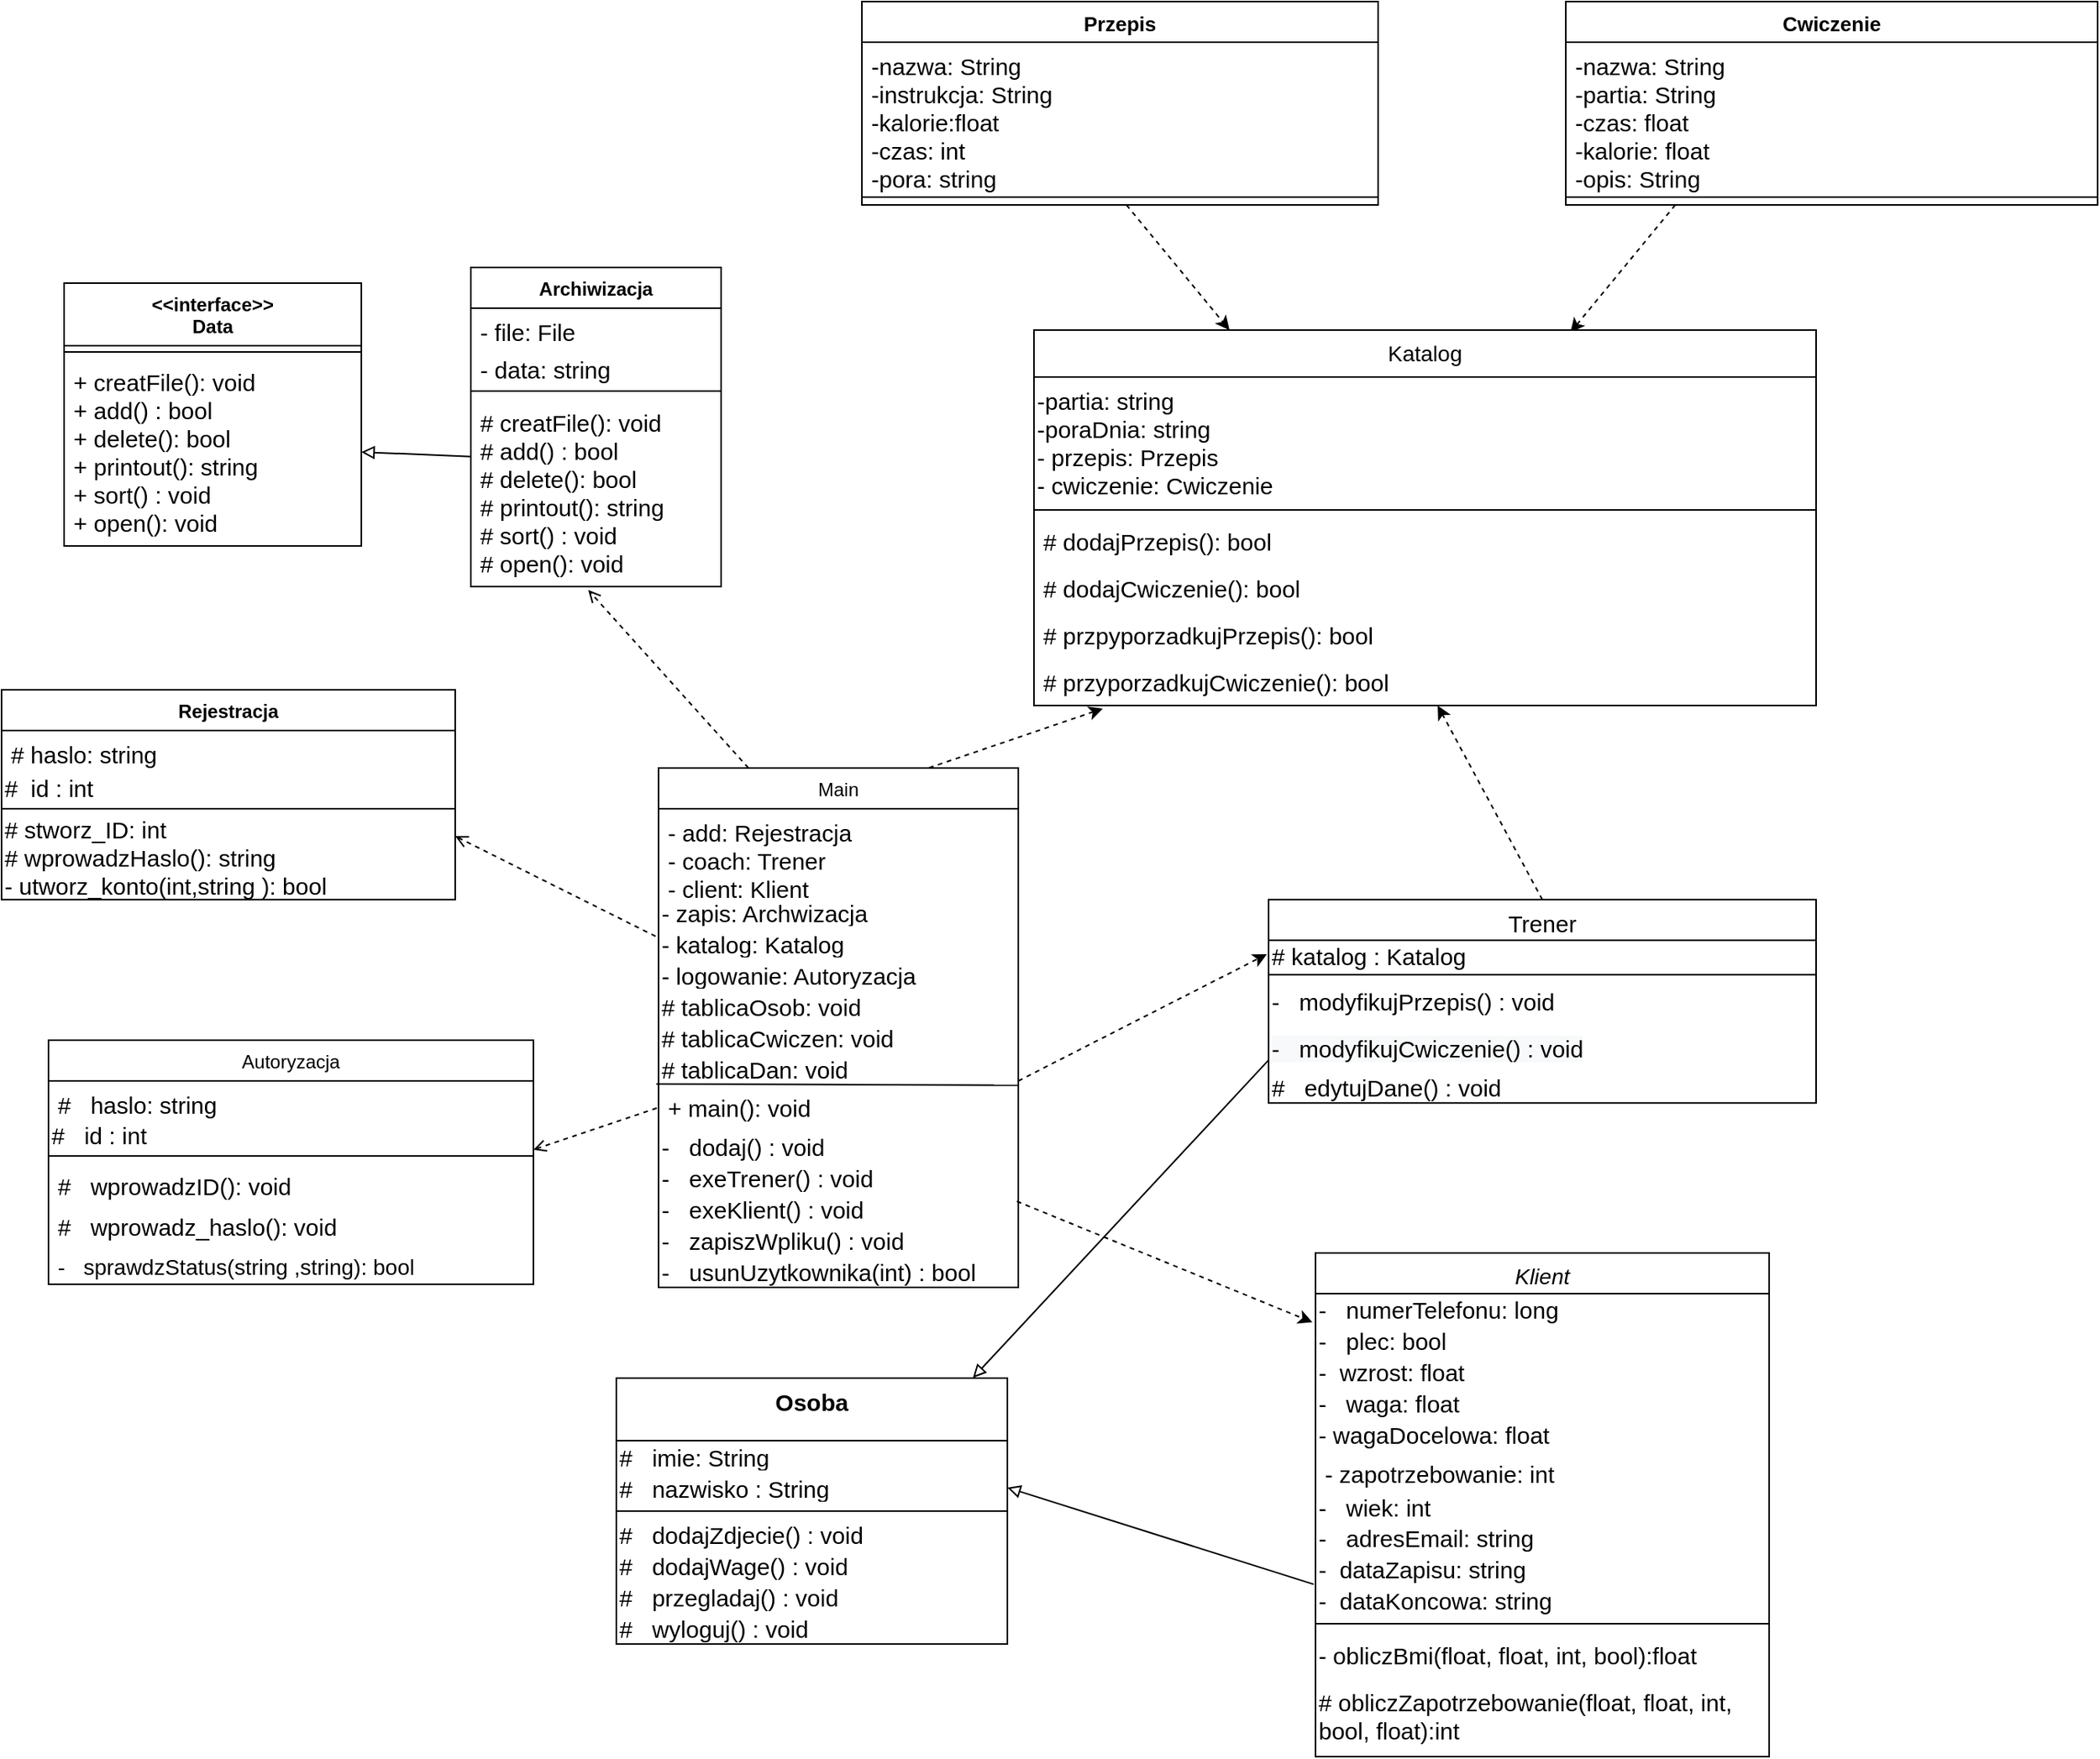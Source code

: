 <mxfile version="14.7.3" type="github">
  <diagram id="C5RBs43oDa-KdzZeNtuy" name="Page-1">
    <mxGraphModel dx="1422" dy="846" grid="1" gridSize="10" guides="1" tooltips="1" connect="1" arrows="1" fold="1" page="1" pageScale="1" pageWidth="827" pageHeight="1169" background="#FFFFFF" math="0" shadow="0">
      <root>
        <mxCell id="WIyWlLk6GJQsqaUBKTNV-0" />
        <mxCell id="WIyWlLk6GJQsqaUBKTNV-1" parent="WIyWlLk6GJQsqaUBKTNV-0" />
        <mxCell id="QKfsy8HlTmfOnDMp4Jn6-7" style="edgeStyle=none;rounded=0;orthogonalLoop=1;jettySize=auto;html=1;entryX=0.912;entryY=-0.001;entryDx=0;entryDy=0;entryPerimeter=0;endArrow=block;endFill=0;fontSize=6;exitX=0;exitY=0.75;exitDx=0;exitDy=0;" parent="WIyWlLk6GJQsqaUBKTNV-1" source="MyHJScccBq_8HQ1asQdU-15" target="_bzE7vpwXcS7o10D2JMp-0" edge="1">
          <mxGeometry relative="1" as="geometry">
            <mxPoint x="810" y="720" as="sourcePoint" />
          </mxGeometry>
        </mxCell>
        <mxCell id="MyHJScccBq_8HQ1asQdU-11" style="edgeStyle=none;rounded=0;orthogonalLoop=1;jettySize=auto;html=1;exitX=0.5;exitY=0;exitDx=0;exitDy=0;dashed=1;" edge="1" parent="WIyWlLk6GJQsqaUBKTNV-1" source="zkfFHV4jXpPFQw0GAbJ--6" target="MyHJScccBq_8HQ1asQdU-5">
          <mxGeometry relative="1" as="geometry" />
        </mxCell>
        <mxCell id="zkfFHV4jXpPFQw0GAbJ--6" value="Trener" style="swimlane;fontStyle=0;align=center;verticalAlign=top;childLayout=stackLayout;horizontal=1;startSize=26;horizontalStack=0;resizeParent=1;resizeLast=0;collapsible=1;marginBottom=0;rounded=0;shadow=0;strokeWidth=1;fontSize=15;" parent="WIyWlLk6GJQsqaUBKTNV-1" vertex="1">
          <mxGeometry x="830" y="614.17" width="350" height="130" as="geometry">
            <mxRectangle x="130" y="380" width="160" height="26" as="alternateBounds" />
          </mxGeometry>
        </mxCell>
        <mxCell id="1wjIpLgKYZf0kbllM20t-43" value="# katalog : Katalog" style="text;html=1;align=left;verticalAlign=middle;resizable=0;points=[];autosize=1;strokeColor=none;fontSize=15;" parent="zkfFHV4jXpPFQw0GAbJ--6" vertex="1">
          <mxGeometry y="26" width="350" height="20" as="geometry" />
        </mxCell>
        <mxCell id="zkfFHV4jXpPFQw0GAbJ--9" value="" style="line;html=1;strokeWidth=1;align=left;verticalAlign=middle;spacingTop=-1;spacingLeft=3;spacingRight=3;rotatable=0;labelPosition=right;points=[];portConstraint=eastwest;" parent="zkfFHV4jXpPFQw0GAbJ--6" vertex="1">
          <mxGeometry y="46" width="350" height="4" as="geometry" />
        </mxCell>
        <mxCell id="_bzE7vpwXcS7o10D2JMp-10" value="-&amp;nbsp; &amp;nbsp;modyfikujPrzepis() : void" style="text;whiteSpace=wrap;html=1;fontSize=15;" parent="zkfFHV4jXpPFQw0GAbJ--6" vertex="1">
          <mxGeometry y="50" width="350" height="30" as="geometry" />
        </mxCell>
        <mxCell id="MyHJScccBq_8HQ1asQdU-15" value="&lt;span style=&quot;color: rgb(0, 0, 0); font-family: helvetica; font-size: 15px; font-style: normal; font-weight: 400; letter-spacing: normal; text-align: left; text-indent: 0px; text-transform: none; word-spacing: 0px; background-color: rgb(248, 249, 250); display: inline; float: none;&quot;&gt;-&amp;nbsp; &amp;nbsp;modyfikujCwiczenie() : void&lt;/span&gt;" style="text;whiteSpace=wrap;html=1;" vertex="1" parent="zkfFHV4jXpPFQw0GAbJ--6">
          <mxGeometry y="80" width="350" height="30" as="geometry" />
        </mxCell>
        <mxCell id="MyHJScccBq_8HQ1asQdU-14" value="#&amp;nbsp; &amp;nbsp;edytujDane() : void" style="text;html=1;align=left;verticalAlign=middle;resizable=0;points=[];autosize=1;strokeColor=none;fontSize=15;" vertex="1" parent="zkfFHV4jXpPFQw0GAbJ--6">
          <mxGeometry y="110" width="350" height="20" as="geometry" />
        </mxCell>
        <mxCell id="SNpOizeZOmnWIitYvg4f-1" style="edgeStyle=none;rounded=0;orthogonalLoop=1;jettySize=auto;html=1;dashed=1;entryX=0.686;entryY=0.006;entryDx=0;entryDy=0;entryPerimeter=0;startArrow=none;startFill=0;endArrow=classic;endFill=1;" parent="WIyWlLk6GJQsqaUBKTNV-1" target="cgzWAueaa51aZo-VVd-2-4" edge="1">
          <mxGeometry relative="1" as="geometry">
            <mxPoint x="1150" y="260" as="targetPoint" />
            <mxPoint x="1090" y="170" as="sourcePoint" />
          </mxGeometry>
        </mxCell>
        <mxCell id="_w3wDcxO5o66XxnaNrus-3" value="Cwiczenie" style="swimlane;fontStyle=1;align=center;verticalAlign=top;childLayout=stackLayout;horizontal=1;startSize=26;horizontalStack=0;resizeParent=1;resizeParentMax=0;resizeLast=0;collapsible=1;marginBottom=0;fontSize=13;" parent="WIyWlLk6GJQsqaUBKTNV-1" vertex="1">
          <mxGeometry x="1020" y="40" width="340" height="130" as="geometry" />
        </mxCell>
        <mxCell id="_w3wDcxO5o66XxnaNrus-4" value="-nazwa: String&#xa;-partia: String&#xa;-czas: float&#xa;-kalorie: float&#xa;-opis: String" style="text;strokeColor=none;fillColor=none;align=left;verticalAlign=top;spacingLeft=4;spacingRight=4;overflow=hidden;rotatable=0;points=[[0,0.5],[1,0.5]];portConstraint=eastwest;fontSize=15;" parent="_w3wDcxO5o66XxnaNrus-3" vertex="1">
          <mxGeometry y="26" width="340" height="94" as="geometry" />
        </mxCell>
        <mxCell id="_w3wDcxO5o66XxnaNrus-5" value="" style="line;strokeWidth=1;fillColor=none;align=left;verticalAlign=middle;spacingTop=-1;spacingLeft=3;spacingRight=3;rotatable=0;labelPosition=right;points=[];portConstraint=eastwest;" parent="_w3wDcxO5o66XxnaNrus-3" vertex="1">
          <mxGeometry y="120" width="340" height="10" as="geometry" />
        </mxCell>
        <mxCell id="SNpOizeZOmnWIitYvg4f-0" style="rounded=0;orthogonalLoop=1;jettySize=auto;html=1;dashed=1;entryX=0.25;entryY=0;entryDx=0;entryDy=0;startArrow=none;startFill=0;endArrow=classic;endFill=1;" parent="WIyWlLk6GJQsqaUBKTNV-1" source="_w3wDcxO5o66XxnaNrus-12" target="cgzWAueaa51aZo-VVd-2-4" edge="1">
          <mxGeometry relative="1" as="geometry">
            <mxPoint x="1040" y="260" as="targetPoint" />
            <mxPoint x="781.86" y="194" as="sourcePoint" />
          </mxGeometry>
        </mxCell>
        <mxCell id="_w3wDcxO5o66XxnaNrus-10" value="Przepis" style="swimlane;fontStyle=1;align=center;verticalAlign=top;childLayout=stackLayout;horizontal=1;startSize=26;horizontalStack=0;resizeParent=1;resizeParentMax=0;resizeLast=0;collapsible=1;marginBottom=0;fontSize=13;" parent="WIyWlLk6GJQsqaUBKTNV-1" vertex="1">
          <mxGeometry x="570" y="40" width="330" height="130" as="geometry" />
        </mxCell>
        <mxCell id="_w3wDcxO5o66XxnaNrus-11" value="-nazwa: String&#xa;-instrukcja: String&#xa;-kalorie:float&#xa;-czas: int&#xa;-pora: string" style="text;align=left;verticalAlign=top;spacingLeft=4;spacingRight=4;overflow=hidden;rotatable=0;points=[[0,0.5],[1,0.5]];portConstraint=eastwest;fontSize=15;" parent="_w3wDcxO5o66XxnaNrus-10" vertex="1">
          <mxGeometry y="26" width="330" height="94" as="geometry" />
        </mxCell>
        <mxCell id="_w3wDcxO5o66XxnaNrus-12" value="" style="line;strokeWidth=1;fillColor=none;align=left;verticalAlign=middle;spacingTop=-1;spacingLeft=3;spacingRight=3;rotatable=0;labelPosition=right;points=[];portConstraint=eastwest;" parent="_w3wDcxO5o66XxnaNrus-10" vertex="1">
          <mxGeometry y="120" width="330" height="10" as="geometry" />
        </mxCell>
        <mxCell id="QKfsy8HlTmfOnDMp4Jn6-6" style="edgeStyle=none;rounded=0;orthogonalLoop=1;jettySize=auto;html=1;exitX=-0.004;exitY=0.991;exitDx=0;exitDy=0;entryX=1;entryY=0.5;entryDx=0;entryDy=0;endArrow=block;endFill=0;exitPerimeter=0;" parent="WIyWlLk6GJQsqaUBKTNV-1" source="1wjIpLgKYZf0kbllM20t-21" target="gLJ9DEFuk4f7HOxg7gJl-2" edge="1">
          <mxGeometry relative="1" as="geometry" />
        </mxCell>
        <mxCell id="gLJ9DEFuk4f7HOxg7gJl-0" value="Klient" style="swimlane;fontStyle=2;align=center;verticalAlign=top;childLayout=stackLayout;horizontal=1;startSize=26;horizontalStack=0;resizeParent=1;resizeLast=0;collapsible=1;marginBottom=0;rounded=0;shadow=0;strokeWidth=1;fontSize=14;" parent="WIyWlLk6GJQsqaUBKTNV-1" vertex="1">
          <mxGeometry x="860" y="840" width="290" height="322" as="geometry">
            <mxRectangle x="230" y="140" width="160" height="26" as="alternateBounds" />
          </mxGeometry>
        </mxCell>
        <mxCell id="1wjIpLgKYZf0kbllM20t-19" value="-&amp;nbsp;&amp;nbsp; numerTelefonu: long" style="text;html=1;align=left;verticalAlign=middle;resizable=0;points=[];autosize=1;strokeColor=none;fontSize=15;" parent="gLJ9DEFuk4f7HOxg7gJl-0" vertex="1">
          <mxGeometry y="26" width="290" height="20" as="geometry" />
        </mxCell>
        <mxCell id="1wjIpLgKYZf0kbllM20t-24" value="-&amp;nbsp;&amp;nbsp; plec: bool" style="text;html=1;align=left;verticalAlign=middle;resizable=0;points=[];autosize=1;strokeColor=none;fontSize=15;" parent="gLJ9DEFuk4f7HOxg7gJl-0" vertex="1">
          <mxGeometry y="46" width="290" height="20" as="geometry" />
        </mxCell>
        <mxCell id="1wjIpLgKYZf0kbllM20t-18" value="-&amp;nbsp; wzrost: float" style="text;html=1;align=left;verticalAlign=middle;resizable=0;points=[];autosize=1;strokeColor=none;fontSize=15;" parent="gLJ9DEFuk4f7HOxg7gJl-0" vertex="1">
          <mxGeometry y="66" width="290" height="20" as="geometry" />
        </mxCell>
        <mxCell id="1wjIpLgKYZf0kbllM20t-17" value="-&amp;nbsp;&amp;nbsp; waga: float" style="text;html=1;align=left;verticalAlign=middle;resizable=0;points=[];autosize=1;strokeColor=none;fontSize=15;" parent="gLJ9DEFuk4f7HOxg7gJl-0" vertex="1">
          <mxGeometry y="86" width="290" height="20" as="geometry" />
        </mxCell>
        <mxCell id="1wjIpLgKYZf0kbllM20t-23" value="- wagaDocelowa: float" style="text;html=1;align=left;verticalAlign=middle;resizable=0;points=[];autosize=1;strokeColor=none;fontSize=15;" parent="gLJ9DEFuk4f7HOxg7gJl-0" vertex="1">
          <mxGeometry y="106" width="290" height="20" as="geometry" />
        </mxCell>
        <mxCell id="1wjIpLgKYZf0kbllM20t-25" value="- zapotrzebowanie: int" style="text;align=left;verticalAlign=top;spacingLeft=4;spacingRight=4;overflow=hidden;rotatable=0;points=[[0,0.5],[1,0.5]];portConstraint=eastwest;fontSize=15;" parent="gLJ9DEFuk4f7HOxg7gJl-0" vertex="1">
          <mxGeometry y="126" width="290" height="26" as="geometry" />
        </mxCell>
        <mxCell id="1wjIpLgKYZf0kbllM20t-16" value="-   wiek: int" style="text;align=left;verticalAlign=middle;spacingLeft=0;spacingRight=0;overflow=hidden;rotatable=0;points=[[0,0.5],[1,0.5]];portConstraint=eastwest;rounded=0;shadow=0;html=0;fontSize=15;" parent="gLJ9DEFuk4f7HOxg7gJl-0" vertex="1">
          <mxGeometry y="152" width="290" height="20" as="geometry" />
        </mxCell>
        <mxCell id="1wjIpLgKYZf0kbllM20t-20" value="-&amp;nbsp;&amp;nbsp; adresEmail: string" style="text;html=1;align=left;verticalAlign=middle;resizable=0;points=[];autosize=1;strokeColor=none;fontSize=15;" parent="gLJ9DEFuk4f7HOxg7gJl-0" vertex="1">
          <mxGeometry y="172" width="290" height="20" as="geometry" />
        </mxCell>
        <mxCell id="1wjIpLgKYZf0kbllM20t-21" value="-&amp;nbsp; dataZapisu: string" style="text;html=1;align=left;verticalAlign=middle;resizable=0;points=[];autosize=1;strokeColor=none;fontSize=15;" parent="gLJ9DEFuk4f7HOxg7gJl-0" vertex="1">
          <mxGeometry y="192" width="290" height="20" as="geometry" />
        </mxCell>
        <mxCell id="1wjIpLgKYZf0kbllM20t-22" value="-&amp;nbsp; dataKoncowa: string" style="text;html=1;align=left;verticalAlign=middle;resizable=0;points=[];autosize=1;strokeColor=none;fontSize=15;" parent="gLJ9DEFuk4f7HOxg7gJl-0" vertex="1">
          <mxGeometry y="212" width="290" height="20" as="geometry" />
        </mxCell>
        <mxCell id="gLJ9DEFuk4f7HOxg7gJl-8" value="" style="line;html=1;strokeWidth=1;align=left;verticalAlign=middle;spacingTop=-1;spacingLeft=3;spacingRight=3;rotatable=0;labelPosition=right;points=[];portConstraint=eastwest;" parent="gLJ9DEFuk4f7HOxg7gJl-0" vertex="1">
          <mxGeometry y="232" width="290" height="10" as="geometry" />
        </mxCell>
        <mxCell id="cgzWAueaa51aZo-VVd-2-0" value="&lt;font style=&quot;font-size: 15px&quot;&gt;- obliczBmi(float, float, int, bool):float&lt;/font&gt;" style="text;whiteSpace=wrap;html=1;fontSize=14;" parent="gLJ9DEFuk4f7HOxg7gJl-0" vertex="1">
          <mxGeometry y="242" width="290" height="30" as="geometry" />
        </mxCell>
        <mxCell id="cgzWAueaa51aZo-VVd-2-16" value="# obliczZapotrzebowanie(float, float, int, bool, float):int" style="text;whiteSpace=wrap;html=1;fontSize=15;" parent="gLJ9DEFuk4f7HOxg7gJl-0" vertex="1">
          <mxGeometry y="272" width="290" height="40" as="geometry" />
        </mxCell>
        <mxCell id="QKfsy8HlTmfOnDMp4Jn6-28" style="edgeStyle=none;rounded=0;orthogonalLoop=1;jettySize=auto;html=1;exitX=1;exitY=0.5;exitDx=0;exitDy=0;dashed=1;fontSize=15;startArrow=open;startFill=0;endArrow=none;endFill=0;strokeWidth=1;entryX=0;entryY=0.5;entryDx=0;entryDy=0;" parent="WIyWlLk6GJQsqaUBKTNV-1" edge="1" target="J6dVix8OJKgPxIhEk7ro-9">
          <mxGeometry relative="1" as="geometry">
            <mxPoint x="467" y="710" as="targetPoint" />
            <mxPoint x="360" y="774" as="sourcePoint" />
          </mxGeometry>
        </mxCell>
        <mxCell id="gLJ9DEFuk4f7HOxg7gJl-26" value="Autoryzacja" style="swimlane;fontStyle=0;align=center;verticalAlign=top;childLayout=stackLayout;horizontal=1;startSize=26;horizontalStack=0;resizeParent=1;resizeLast=0;collapsible=1;marginBottom=0;rounded=0;shadow=0;strokeWidth=1;" parent="WIyWlLk6GJQsqaUBKTNV-1" vertex="1">
          <mxGeometry x="50" y="704" width="310" height="156" as="geometry">
            <mxRectangle x="550" y="140" width="160" height="26" as="alternateBounds" />
          </mxGeometry>
        </mxCell>
        <mxCell id="gLJ9DEFuk4f7HOxg7gJl-36" value="#   haslo: string" style="text;align=left;verticalAlign=top;spacingLeft=4;spacingRight=4;overflow=hidden;rotatable=0;points=[[0,0.5],[1,0.5]];portConstraint=eastwest;rounded=0;shadow=0;html=0;fontSize=15;" parent="gLJ9DEFuk4f7HOxg7gJl-26" vertex="1">
          <mxGeometry y="26" width="310" height="24" as="geometry" />
        </mxCell>
        <mxCell id="QKfsy8HlTmfOnDMp4Jn6-26" value="#   id : int" style="text;align=left;verticalAlign=middle;spacingLeft=0;spacingRight=0;overflow=hidden;rotatable=0;points=[[0,0.5],[1,0.5]];portConstraint=eastwest;rounded=0;shadow=0;html=0;fontSize=15;" parent="gLJ9DEFuk4f7HOxg7gJl-26" vertex="1">
          <mxGeometry y="50" width="310" height="20" as="geometry" />
        </mxCell>
        <mxCell id="gLJ9DEFuk4f7HOxg7gJl-32" value="" style="line;html=1;strokeWidth=1;align=left;verticalAlign=middle;spacingTop=-1;spacingLeft=3;spacingRight=3;rotatable=0;labelPosition=right;points=[];portConstraint=eastwest;" parent="gLJ9DEFuk4f7HOxg7gJl-26" vertex="1">
          <mxGeometry y="70" width="310" height="8" as="geometry" />
        </mxCell>
        <mxCell id="gLJ9DEFuk4f7HOxg7gJl-34" value="#   wprowadzID(): void" style="text;align=left;verticalAlign=top;spacingLeft=4;spacingRight=4;overflow=hidden;rotatable=0;points=[[0,0.5],[1,0.5]];portConstraint=eastwest;fontSize=15;" parent="gLJ9DEFuk4f7HOxg7gJl-26" vertex="1">
          <mxGeometry y="78" width="310" height="26" as="geometry" />
        </mxCell>
        <mxCell id="gLJ9DEFuk4f7HOxg7gJl-33" value="#   wprowadz_haslo(): void" style="text;align=left;verticalAlign=top;spacingLeft=4;spacingRight=4;overflow=hidden;rotatable=0;points=[[0,0.5],[1,0.5]];portConstraint=eastwest;fontSize=15;" parent="gLJ9DEFuk4f7HOxg7gJl-26" vertex="1">
          <mxGeometry y="104" width="310" height="26" as="geometry" />
        </mxCell>
        <mxCell id="gLJ9DEFuk4f7HOxg7gJl-47" value="-   sprawdzStatus(string ,string): bool" style="text;align=left;verticalAlign=top;spacingLeft=4;spacingRight=4;overflow=hidden;rotatable=0;points=[[0,0.5],[1,0.5]];portConstraint=eastwest;fontSize=14;" parent="gLJ9DEFuk4f7HOxg7gJl-26" vertex="1">
          <mxGeometry y="130" width="310" height="26" as="geometry" />
        </mxCell>
        <mxCell id="cgzWAueaa51aZo-VVd-2-4" value="Katalog" style="swimlane;fontStyle=0;align=center;verticalAlign=top;childLayout=stackLayout;horizontal=1;startSize=30;horizontalStack=0;resizeParent=1;resizeLast=0;collapsible=1;marginBottom=0;rounded=0;shadow=0;strokeWidth=1;fontSize=14;" parent="WIyWlLk6GJQsqaUBKTNV-1" vertex="1">
          <mxGeometry x="680" y="250" width="500" height="240" as="geometry">
            <mxRectangle x="550" y="140" width="160" height="26" as="alternateBounds" />
          </mxGeometry>
        </mxCell>
        <mxCell id="cgzWAueaa51aZo-VVd-2-5" value="&lt;font style=&quot;font-size: 15px&quot;&gt;-partia: string&lt;br&gt;&lt;/font&gt;&lt;div style=&quot;font-size: 15px&quot;&gt;&lt;font style=&quot;font-size: 15px&quot;&gt;-poraDnia: string&lt;/font&gt;&lt;/div&gt;&lt;div style=&quot;font-size: 15px&quot;&gt;- przepis: Przepis&lt;/div&gt;&lt;div style=&quot;font-size: 15px&quot;&gt;- cwiczenie: Cwiczenie&lt;/div&gt;" style="text;whiteSpace=wrap;html=1;fontSize=14;" parent="cgzWAueaa51aZo-VVd-2-4" vertex="1">
          <mxGeometry y="30" width="500" height="80" as="geometry" />
        </mxCell>
        <mxCell id="cgzWAueaa51aZo-VVd-2-6" value="" style="line;html=1;strokeWidth=1;align=left;verticalAlign=middle;spacingTop=-1;spacingLeft=3;spacingRight=3;rotatable=0;labelPosition=right;points=[];portConstraint=eastwest;fontSize=14;" parent="cgzWAueaa51aZo-VVd-2-4" vertex="1">
          <mxGeometry y="110" width="500" height="10" as="geometry" />
        </mxCell>
        <mxCell id="cgzWAueaa51aZo-VVd-2-7" value="# dodajPrzepis(): bool" style="text;align=left;verticalAlign=top;spacingLeft=4;spacingRight=4;overflow=hidden;rotatable=0;points=[[0,0.5],[1,0.5]];portConstraint=eastwest;fontSize=15;" parent="cgzWAueaa51aZo-VVd-2-4" vertex="1">
          <mxGeometry y="120" width="500" height="30" as="geometry" />
        </mxCell>
        <mxCell id="cgzWAueaa51aZo-VVd-2-8" value="# dodajCwiczenie(): bool" style="text;align=left;verticalAlign=top;spacingLeft=4;spacingRight=4;overflow=hidden;rotatable=0;points=[[0,0.5],[1,0.5]];portConstraint=eastwest;fontSize=15;" parent="cgzWAueaa51aZo-VVd-2-4" vertex="1">
          <mxGeometry y="150" width="500" height="30" as="geometry" />
        </mxCell>
        <mxCell id="MyHJScccBq_8HQ1asQdU-4" value="# przpyporzadkujPrzepis(): bool" style="text;align=left;verticalAlign=top;spacingLeft=4;spacingRight=4;overflow=hidden;rotatable=0;points=[[0,0.5],[1,0.5]];portConstraint=eastwest;fontSize=15;" vertex="1" parent="cgzWAueaa51aZo-VVd-2-4">
          <mxGeometry y="180" width="500" height="30" as="geometry" />
        </mxCell>
        <mxCell id="MyHJScccBq_8HQ1asQdU-5" value="# przyporzadkujCwiczenie(): bool" style="text;align=left;verticalAlign=top;spacingLeft=4;spacingRight=4;overflow=hidden;rotatable=0;points=[[0,0.5],[1,0.5]];portConstraint=eastwest;fontSize=15;" vertex="1" parent="cgzWAueaa51aZo-VVd-2-4">
          <mxGeometry y="210" width="500" height="30" as="geometry" />
        </mxCell>
        <mxCell id="QKfsy8HlTmfOnDMp4Jn6-31" style="edgeStyle=none;rounded=0;orthogonalLoop=1;jettySize=auto;html=1;exitX=0.25;exitY=0;exitDx=0;exitDy=0;entryX=0.469;entryY=1.018;entryDx=0;entryDy=0;entryPerimeter=0;dashed=1;fontSize=15;startArrow=none;startFill=0;endArrow=open;endFill=0;strokeWidth=1;" parent="WIyWlLk6GJQsqaUBKTNV-1" source="J6dVix8OJKgPxIhEk7ro-4" target="tMIdlEM_C26eKID_X2OK-19" edge="1">
          <mxGeometry relative="1" as="geometry" />
        </mxCell>
        <mxCell id="J6dVix8OJKgPxIhEk7ro-4" value="Main" style="swimlane;fontStyle=0;align=center;verticalAlign=top;childLayout=stackLayout;horizontal=1;startSize=26;horizontalStack=0;resizeParent=1;resizeLast=0;collapsible=1;marginBottom=0;rounded=0;shadow=0;strokeWidth=1;" parent="WIyWlLk6GJQsqaUBKTNV-1" vertex="1">
          <mxGeometry x="440" y="530" width="230" height="332" as="geometry">
            <mxRectangle x="550" y="140" width="160" height="26" as="alternateBounds" />
          </mxGeometry>
        </mxCell>
        <mxCell id="J6dVix8OJKgPxIhEk7ro-8" value="- add: Rejestracja&#xa;- coach: Trener&#xa;- client: Klient" style="text;align=left;verticalAlign=top;spacingLeft=4;spacingRight=4;overflow=hidden;rotatable=0;points=[[0,0.5],[1,0.5]];portConstraint=eastwest;fontSize=15;" parent="J6dVix8OJKgPxIhEk7ro-4" vertex="1">
          <mxGeometry y="26" width="230" height="56" as="geometry" />
        </mxCell>
        <mxCell id="MyHJScccBq_8HQ1asQdU-9" value="- zapis: Archwizacja" style="text;align=left;verticalAlign=middle;spacingLeft=0;spacingRight=0;overflow=hidden;rotatable=0;points=[[0,0.5],[1,0.5]];portConstraint=eastwest;rounded=0;shadow=0;html=0;fontSize=15;" vertex="1" parent="J6dVix8OJKgPxIhEk7ro-4">
          <mxGeometry y="82" width="230" height="20" as="geometry" />
        </mxCell>
        <mxCell id="MyHJScccBq_8HQ1asQdU-1" value="- katalog: Katalog" style="text;align=left;verticalAlign=middle;spacingLeft=0;spacingRight=0;overflow=hidden;rotatable=0;points=[[0,0.5],[1,0.5]];portConstraint=eastwest;rounded=0;shadow=0;html=0;fontSize=15;" vertex="1" parent="J6dVix8OJKgPxIhEk7ro-4">
          <mxGeometry y="102" width="230" height="20" as="geometry" />
        </mxCell>
        <mxCell id="MyHJScccBq_8HQ1asQdU-12" value="- logowanie: Autoryzacja" style="text;align=left;verticalAlign=middle;spacingLeft=0;spacingRight=0;overflow=hidden;rotatable=0;points=[[0,0.5],[1,0.5]];portConstraint=eastwest;rounded=0;shadow=0;html=0;fontSize=15;" vertex="1" parent="J6dVix8OJKgPxIhEk7ro-4">
          <mxGeometry y="122" width="230" height="20" as="geometry" />
        </mxCell>
        <mxCell id="MyHJScccBq_8HQ1asQdU-6" value="# tablicaOsob: void" style="text;align=left;verticalAlign=middle;spacingLeft=0;spacingRight=0;overflow=hidden;rotatable=0;points=[[0,0.5],[1,0.5]];portConstraint=eastwest;rounded=0;shadow=0;html=0;fontSize=15;" vertex="1" parent="J6dVix8OJKgPxIhEk7ro-4">
          <mxGeometry y="142" width="230" height="20" as="geometry" />
        </mxCell>
        <mxCell id="MyHJScccBq_8HQ1asQdU-7" value="# tablicaCwiczen: void" style="text;align=left;verticalAlign=middle;spacingLeft=0;spacingRight=0;overflow=hidden;rotatable=0;points=[[0,0.5],[1,0.5]];portConstraint=eastwest;rounded=0;shadow=0;html=0;fontSize=15;" vertex="1" parent="J6dVix8OJKgPxIhEk7ro-4">
          <mxGeometry y="162" width="230" height="20" as="geometry" />
        </mxCell>
        <mxCell id="MyHJScccBq_8HQ1asQdU-8" value="# tablicaDan: void" style="text;align=left;verticalAlign=middle;spacingLeft=0;spacingRight=0;overflow=hidden;rotatable=0;points=[[0,0.5],[1,0.5]];portConstraint=eastwest;rounded=0;shadow=0;html=0;fontSize=15;" vertex="1" parent="J6dVix8OJKgPxIhEk7ro-4">
          <mxGeometry y="182" width="230" height="20" as="geometry" />
        </mxCell>
        <mxCell id="J6dVix8OJKgPxIhEk7ro-9" value="+ main(): void" style="text;align=left;verticalAlign=top;spacingLeft=4;spacingRight=4;overflow=hidden;rotatable=0;points=[[0,0.5],[1,0.5]];portConstraint=eastwest;fontSize=15;" parent="J6dVix8OJKgPxIhEk7ro-4" vertex="1">
          <mxGeometry y="202" width="230" height="30" as="geometry" />
        </mxCell>
        <mxCell id="1wjIpLgKYZf0kbllM20t-44" value="" style="endArrow=none;html=1;startSize=10;endSize=10;strokeWidth=1;exitX=-0.006;exitY=0;exitDx=0;exitDy=0;exitPerimeter=0;entryX=1;entryY=0.025;entryDx=0;entryDy=0;entryPerimeter=0;" parent="J6dVix8OJKgPxIhEk7ro-4" source="J6dVix8OJKgPxIhEk7ro-9" target="J6dVix8OJKgPxIhEk7ro-9" edge="1">
          <mxGeometry width="50" height="50" relative="1" as="geometry">
            <mxPoint x="610" y="256" as="sourcePoint" />
            <mxPoint x="660" y="206" as="targetPoint" />
            <Array as="points" />
          </mxGeometry>
        </mxCell>
        <mxCell id="QKfsy8HlTmfOnDMp4Jn6-43" value="-&amp;nbsp; &amp;nbsp;dodaj() : void" style="text;html=1;align=left;verticalAlign=middle;resizable=0;points=[];autosize=1;strokeColor=none;fontSize=15;" parent="J6dVix8OJKgPxIhEk7ro-4" vertex="1">
          <mxGeometry y="232" width="230" height="20" as="geometry" />
        </mxCell>
        <mxCell id="MyHJScccBq_8HQ1asQdU-2" value="-&amp;nbsp; &amp;nbsp;exeTrener() : void" style="text;html=1;align=left;verticalAlign=middle;resizable=0;points=[];autosize=1;strokeColor=none;fontSize=15;" vertex="1" parent="J6dVix8OJKgPxIhEk7ro-4">
          <mxGeometry y="252" width="230" height="20" as="geometry" />
        </mxCell>
        <mxCell id="MyHJScccBq_8HQ1asQdU-3" value="-&amp;nbsp; &amp;nbsp;exeKlient() : void" style="text;html=1;align=left;verticalAlign=middle;resizable=0;points=[];autosize=1;strokeColor=none;fontSize=15;" vertex="1" parent="J6dVix8OJKgPxIhEk7ro-4">
          <mxGeometry y="272" width="230" height="20" as="geometry" />
        </mxCell>
        <mxCell id="MyHJScccBq_8HQ1asQdU-10" value="-&amp;nbsp; &amp;nbsp;zapiszWpliku() : void" style="text;html=1;align=left;verticalAlign=middle;resizable=0;points=[];autosize=1;strokeColor=none;fontSize=15;" vertex="1" parent="J6dVix8OJKgPxIhEk7ro-4">
          <mxGeometry y="292" width="230" height="20" as="geometry" />
        </mxCell>
        <mxCell id="tz7AYa6dm6aNtzVPNMMT-0" value="-&amp;nbsp; &amp;nbsp;usunUzytkownika(int) : bool" style="text;html=1;align=left;verticalAlign=middle;resizable=0;points=[];autosize=1;strokeColor=none;fontSize=15;" parent="J6dVix8OJKgPxIhEk7ro-4" vertex="1">
          <mxGeometry y="312" width="230" height="20" as="geometry" />
        </mxCell>
        <mxCell id="tMIdlEM_C26eKID_X2OK-16" value="Archiwizacja" style="swimlane;fontStyle=1;align=center;verticalAlign=top;childLayout=stackLayout;horizontal=1;startSize=26;horizontalStack=0;resizeParent=1;resizeParentMax=0;resizeLast=0;collapsible=1;marginBottom=0;" parent="WIyWlLk6GJQsqaUBKTNV-1" vertex="1">
          <mxGeometry x="320" y="210.0" width="160" height="204" as="geometry" />
        </mxCell>
        <mxCell id="tMIdlEM_C26eKID_X2OK-17" value="- file: File&#xa;" style="text;strokeColor=none;fillColor=none;align=left;verticalAlign=top;spacingLeft=4;spacingRight=4;overflow=hidden;rotatable=0;points=[[0,0.5],[1,0.5]];portConstraint=eastwest;fontSize=15;" parent="tMIdlEM_C26eKID_X2OK-16" vertex="1">
          <mxGeometry y="26" width="160" height="24" as="geometry" />
        </mxCell>
        <mxCell id="QKfsy8HlTmfOnDMp4Jn6-41" value="- data: string" style="text;strokeColor=none;fillColor=none;align=left;verticalAlign=top;spacingLeft=4;spacingRight=4;overflow=hidden;rotatable=0;points=[[0,0.5],[1,0.5]];portConstraint=eastwest;fontSize=15;" parent="tMIdlEM_C26eKID_X2OK-16" vertex="1">
          <mxGeometry y="50" width="160" height="24" as="geometry" />
        </mxCell>
        <mxCell id="tMIdlEM_C26eKID_X2OK-18" value="" style="line;strokeWidth=1;fillColor=none;align=left;verticalAlign=middle;spacingTop=-1;spacingLeft=3;spacingRight=3;rotatable=0;labelPosition=right;points=[];portConstraint=eastwest;" parent="tMIdlEM_C26eKID_X2OK-16" vertex="1">
          <mxGeometry y="74" width="160" height="10" as="geometry" />
        </mxCell>
        <mxCell id="tMIdlEM_C26eKID_X2OK-19" value="# creatFile(): void&#xa;# add() : bool&#xa;# delete(): bool&#xa;# printout(): string&#xa;# sort() : void&#xa;# open(): void" style="text;strokeColor=none;fillColor=none;align=left;verticalAlign=top;spacingLeft=4;spacingRight=4;overflow=hidden;rotatable=0;points=[[0,0.5],[1,0.5]];portConstraint=eastwest;fontSize=15;" parent="tMIdlEM_C26eKID_X2OK-16" vertex="1">
          <mxGeometry y="84" width="160" height="120" as="geometry" />
        </mxCell>
        <mxCell id="_bzE7vpwXcS7o10D2JMp-0" value="Osoba" style="swimlane;fontStyle=1;align=center;verticalAlign=top;childLayout=stackLayout;horizontal=1;startSize=40;horizontalStack=0;resizeParent=1;resizeParentMax=0;resizeLast=0;collapsible=1;marginBottom=0;fontSize=15;" parent="WIyWlLk6GJQsqaUBKTNV-1" vertex="1">
          <mxGeometry x="413" y="920" width="250" height="170" as="geometry" />
        </mxCell>
        <mxCell id="gLJ9DEFuk4f7HOxg7gJl-1" value="#   imie: String" style="text;align=left;verticalAlign=middle;spacingLeft=0;spacingRight=0;overflow=hidden;rotatable=0;points=[[0,0.5],[1,0.5]];portConstraint=eastwest;fontSize=15;" parent="_bzE7vpwXcS7o10D2JMp-0" vertex="1">
          <mxGeometry y="40" width="250" height="20" as="geometry" />
        </mxCell>
        <mxCell id="gLJ9DEFuk4f7HOxg7gJl-2" value="#   nazwisko : String" style="text;align=left;verticalAlign=middle;spacingLeft=0;spacingRight=0;overflow=hidden;rotatable=0;points=[[0,0.5],[1,0.5]];portConstraint=eastwest;rounded=0;shadow=0;html=0;fontSize=15;" parent="_bzE7vpwXcS7o10D2JMp-0" vertex="1">
          <mxGeometry y="60" width="250" height="20" as="geometry" />
        </mxCell>
        <mxCell id="_bzE7vpwXcS7o10D2JMp-2" value="" style="line;strokeWidth=1;fillColor=none;align=left;verticalAlign=middle;spacingTop=-1;spacingLeft=3;spacingRight=3;rotatable=0;labelPosition=right;points=[];portConstraint=eastwest;" parent="_bzE7vpwXcS7o10D2JMp-0" vertex="1">
          <mxGeometry y="80" width="250" height="10" as="geometry" />
        </mxCell>
        <mxCell id="_bzE7vpwXcS7o10D2JMp-4" value="#&amp;nbsp; &amp;nbsp;dodajZdjecie() : void" style="text;html=1;align=left;verticalAlign=middle;resizable=0;points=[];autosize=1;strokeColor=none;fontSize=15;" parent="_bzE7vpwXcS7o10D2JMp-0" vertex="1">
          <mxGeometry y="90" width="250" height="20" as="geometry" />
        </mxCell>
        <mxCell id="MyHJScccBq_8HQ1asQdU-13" value="#&amp;nbsp; &amp;nbsp;dodajWage() : void" style="text;html=1;align=left;verticalAlign=middle;resizable=0;points=[];autosize=1;strokeColor=none;fontSize=15;" vertex="1" parent="_bzE7vpwXcS7o10D2JMp-0">
          <mxGeometry y="110" width="250" height="20" as="geometry" />
        </mxCell>
        <mxCell id="_bzE7vpwXcS7o10D2JMp-7" value="#&amp;nbsp; &amp;nbsp;przegladaj() : void" style="text;html=1;align=left;verticalAlign=middle;resizable=0;points=[];autosize=1;strokeColor=none;fontSize=15;" parent="_bzE7vpwXcS7o10D2JMp-0" vertex="1">
          <mxGeometry y="130" width="250" height="20" as="geometry" />
        </mxCell>
        <mxCell id="_bzE7vpwXcS7o10D2JMp-6" value="#&amp;nbsp; &amp;nbsp;wyloguj() : void" style="text;html=1;align=left;verticalAlign=middle;resizable=0;points=[];autosize=1;strokeColor=none;fontSize=15;" parent="_bzE7vpwXcS7o10D2JMp-0" vertex="1">
          <mxGeometry y="150" width="250" height="20" as="geometry" />
        </mxCell>
        <mxCell id="QKfsy8HlTmfOnDMp4Jn6-14" style="edgeStyle=none;rounded=0;orthogonalLoop=1;jettySize=auto;html=1;exitX=0.996;exitY=0.25;exitDx=0;exitDy=0;entryX=-0.007;entryY=-0.085;entryDx=0;entryDy=0;entryPerimeter=0;endArrow=classic;endFill=1;dashed=1;exitPerimeter=0;" parent="WIyWlLk6GJQsqaUBKTNV-1" source="MyHJScccBq_8HQ1asQdU-3" target="1wjIpLgKYZf0kbllM20t-24" edge="1">
          <mxGeometry relative="1" as="geometry" />
        </mxCell>
        <mxCell id="QKfsy8HlTmfOnDMp4Jn6-15" style="edgeStyle=none;rounded=0;orthogonalLoop=1;jettySize=auto;html=1;exitX=1;exitY=0.5;exitDx=0;exitDy=0;entryX=-0.003;entryY=0.441;entryDx=0;entryDy=0;entryPerimeter=0;dashed=1;endArrow=classic;endFill=1;startArrow=none;startFill=0;" parent="WIyWlLk6GJQsqaUBKTNV-1" edge="1" target="1wjIpLgKYZf0kbllM20t-43">
          <mxGeometry relative="1" as="geometry">
            <mxPoint x="770.7" y="692.35" as="targetPoint" />
            <mxPoint x="670" y="730" as="sourcePoint" />
          </mxGeometry>
        </mxCell>
        <mxCell id="QKfsy8HlTmfOnDMp4Jn6-17" style="edgeStyle=none;rounded=0;orthogonalLoop=1;jettySize=auto;html=1;exitX=1;exitY=0.25;exitDx=0;exitDy=0;dashed=1;endArrow=none;endFill=0;startArrow=open;startFill=0;" parent="WIyWlLk6GJQsqaUBKTNV-1" source="tMIdlEM_C26eKID_X2OK-32" target="J6dVix8OJKgPxIhEk7ro-4" edge="1">
          <mxGeometry relative="1" as="geometry" />
        </mxCell>
        <mxCell id="QKfsy8HlTmfOnDMp4Jn6-22" value="Rejestracja" style="swimlane;fontStyle=1;align=center;verticalAlign=top;childLayout=stackLayout;horizontal=1;startSize=26;horizontalStack=0;resizeParent=1;resizeParentMax=0;resizeLast=0;collapsible=1;marginBottom=0;" parent="WIyWlLk6GJQsqaUBKTNV-1" vertex="1">
          <mxGeometry x="20" y="480" width="290" height="134.167" as="geometry" />
        </mxCell>
        <mxCell id="QKfsy8HlTmfOnDMp4Jn6-23" value="# haslo: string" style="text;strokeColor=none;fillColor=none;align=left;verticalAlign=top;spacingLeft=4;spacingRight=4;overflow=hidden;rotatable=0;points=[[0,0.5],[1,0.5]];portConstraint=eastwest;fontSize=15;" parent="QKfsy8HlTmfOnDMp4Jn6-22" vertex="1">
          <mxGeometry y="26" width="290" height="26" as="geometry" />
        </mxCell>
        <mxCell id="QKfsy8HlTmfOnDMp4Jn6-27" value="#  id : int" style="text;align=left;verticalAlign=middle;spacingLeft=0;spacingRight=0;overflow=hidden;rotatable=0;points=[[0,0.5],[1,0.5]];portConstraint=eastwest;rounded=0;shadow=0;html=0;fontSize=15;" parent="QKfsy8HlTmfOnDMp4Jn6-22" vertex="1">
          <mxGeometry y="52" width="290" height="20" as="geometry" />
        </mxCell>
        <mxCell id="QKfsy8HlTmfOnDMp4Jn6-24" value="" style="line;strokeWidth=1;fillColor=none;align=left;verticalAlign=middle;spacingTop=-1;spacingLeft=3;spacingRight=3;rotatable=0;labelPosition=right;points=[];portConstraint=eastwest;" parent="QKfsy8HlTmfOnDMp4Jn6-22" vertex="1">
          <mxGeometry y="72" width="290" height="8" as="geometry" />
        </mxCell>
        <mxCell id="tMIdlEM_C26eKID_X2OK-32" value="&lt;font style=&quot;font-size: 15px&quot;&gt;# stworz_ID: int&lt;br&gt;# wprowadzHaslo(): string&lt;br&gt;- utworz_konto(int,string ): bool&lt;/font&gt;" style="text;html=1;strokeColor=none;fillColor=none;align=left;verticalAlign=middle;whiteSpace=wrap;rounded=0;" parent="QKfsy8HlTmfOnDMp4Jn6-22" vertex="1">
          <mxGeometry y="80" width="290" height="54.167" as="geometry" />
        </mxCell>
        <mxCell id="QKfsy8HlTmfOnDMp4Jn6-35" value="&lt;&lt;interface&gt;&gt;&#xa;Data" style="swimlane;fontStyle=1;align=center;verticalAlign=top;childLayout=stackLayout;horizontal=1;startSize=40;horizontalStack=0;resizeParent=1;resizeParentMax=0;resizeLast=0;collapsible=1;marginBottom=0;fontSize=12;" parent="WIyWlLk6GJQsqaUBKTNV-1" vertex="1">
          <mxGeometry x="60" y="220" width="190" height="168" as="geometry" />
        </mxCell>
        <mxCell id="QKfsy8HlTmfOnDMp4Jn6-37" value="" style="line;strokeWidth=1;fillColor=none;align=left;verticalAlign=middle;spacingTop=-1;spacingLeft=3;spacingRight=3;rotatable=0;labelPosition=right;points=[];portConstraint=eastwest;" parent="QKfsy8HlTmfOnDMp4Jn6-35" vertex="1">
          <mxGeometry y="40" width="190" height="8" as="geometry" />
        </mxCell>
        <mxCell id="QKfsy8HlTmfOnDMp4Jn6-39" value="+ creatFile(): void&#xa;+ add() : bool&#xa;+ delete(): bool&#xa;+ printout(): string&#xa;+ sort() : void&#xa;+ open(): void" style="text;strokeColor=none;fillColor=none;align=left;verticalAlign=top;spacingLeft=4;spacingRight=4;overflow=hidden;rotatable=0;points=[[0,0.5],[1,0.5]];portConstraint=eastwest;fontSize=15;" parent="QKfsy8HlTmfOnDMp4Jn6-35" vertex="1">
          <mxGeometry y="48" width="190" height="120" as="geometry" />
        </mxCell>
        <mxCell id="QKfsy8HlTmfOnDMp4Jn6-40" style="edgeStyle=none;rounded=0;orthogonalLoop=1;jettySize=auto;html=1;exitX=-0.002;exitY=0.307;exitDx=0;exitDy=0;entryX=1;entryY=0.5;entryDx=0;entryDy=0;fontSize=12;startArrow=none;startFill=0;endArrow=block;endFill=0;strokeWidth=1;exitPerimeter=0;" parent="WIyWlLk6GJQsqaUBKTNV-1" source="tMIdlEM_C26eKID_X2OK-19" target="QKfsy8HlTmfOnDMp4Jn6-39" edge="1">
          <mxGeometry relative="1" as="geometry" />
        </mxCell>
        <mxCell id="MyHJScccBq_8HQ1asQdU-0" style="rounded=0;orthogonalLoop=1;jettySize=auto;html=1;exitX=0.088;exitY=1.067;exitDx=0;exitDy=0;entryX=0.75;entryY=0;entryDx=0;entryDy=0;dashed=1;exitPerimeter=0;startArrow=classic;startFill=1;endArrow=none;endFill=0;" edge="1" parent="WIyWlLk6GJQsqaUBKTNV-1" source="MyHJScccBq_8HQ1asQdU-5" target="J6dVix8OJKgPxIhEk7ro-4">
          <mxGeometry relative="1" as="geometry" />
        </mxCell>
      </root>
    </mxGraphModel>
  </diagram>
</mxfile>
